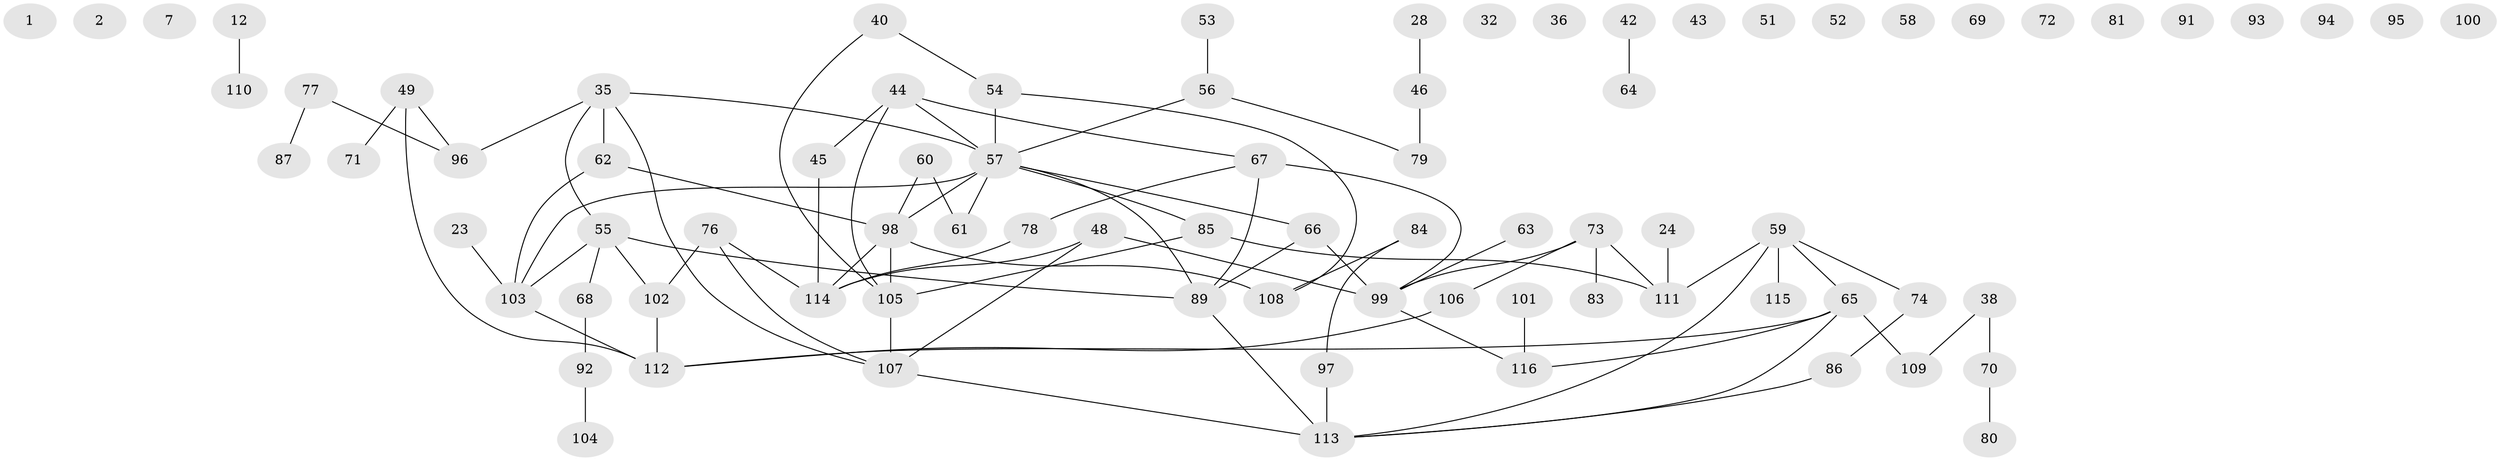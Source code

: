 // original degree distribution, {0: 0.14655172413793102, 3: 0.2413793103448276, 6: 0.04310344827586207, 5: 0.04310344827586207, 1: 0.1724137931034483, 2: 0.25862068965517243, 4: 0.08620689655172414, 7: 0.008620689655172414}
// Generated by graph-tools (version 1.1) at 2025/43/03/04/25 21:43:53]
// undirected, 81 vertices, 91 edges
graph export_dot {
graph [start="1"]
  node [color=gray90,style=filled];
  1;
  2;
  7;
  12;
  23;
  24;
  28;
  32;
  35;
  36;
  38 [super="+17"];
  40;
  42;
  43;
  44;
  45 [super="+34"];
  46;
  48;
  49 [super="+30"];
  51;
  52;
  53;
  54 [super="+33"];
  55 [super="+20+25"];
  56;
  57 [super="+37+29"];
  58;
  59 [super="+22+50"];
  60;
  61;
  62 [super="+13"];
  63;
  64;
  65 [super="+6+18"];
  66;
  67 [super="+47"];
  68;
  69;
  70;
  71;
  72;
  73;
  74;
  76 [super="+21"];
  77;
  78;
  79;
  80;
  81;
  83;
  84;
  85;
  86;
  87;
  89 [super="+19+16"];
  91;
  92;
  93;
  94;
  95;
  96;
  97;
  98 [super="+4+5"];
  99;
  100;
  101;
  102 [super="+26+75"];
  103 [super="+41"];
  104;
  105 [super="+90"];
  106;
  107 [super="+27+31"];
  108 [super="+39"];
  109;
  110;
  111;
  112 [super="+14"];
  113 [super="+9+82"];
  114 [super="+8+11"];
  115;
  116;
  12 -- 110;
  23 -- 103;
  24 -- 111;
  28 -- 46;
  35 -- 62;
  35 -- 96;
  35 -- 107;
  35 -- 57;
  35 -- 55;
  38 -- 70;
  38 -- 109;
  40 -- 54;
  40 -- 105;
  42 -- 64;
  44 -- 45;
  44 -- 57;
  44 -- 67;
  44 -- 105;
  45 -- 114;
  46 -- 79;
  48 -- 99;
  48 -- 114;
  48 -- 107;
  49 -- 96;
  49 -- 112;
  49 -- 71;
  53 -- 56;
  54 -- 57 [weight=2];
  54 -- 108;
  55 -- 68;
  55 -- 89;
  55 -- 102;
  55 -- 103;
  56 -- 79;
  56 -- 57;
  57 -- 98 [weight=2];
  57 -- 66;
  57 -- 85;
  57 -- 61;
  57 -- 89;
  57 -- 103;
  59 -- 65;
  59 -- 111;
  59 -- 115;
  59 -- 113;
  59 -- 74;
  60 -- 61;
  60 -- 98;
  62 -- 98;
  62 -- 103;
  63 -- 99;
  65 -- 113;
  65 -- 116;
  65 -- 112;
  65 -- 109;
  66 -- 89;
  66 -- 99;
  67 -- 89 [weight=2];
  67 -- 99;
  67 -- 78;
  68 -- 92;
  70 -- 80;
  73 -- 83;
  73 -- 99;
  73 -- 106;
  73 -- 111;
  74 -- 86;
  76 -- 114;
  76 -- 102;
  76 -- 107;
  77 -- 87;
  77 -- 96;
  78 -- 114;
  84 -- 97;
  84 -- 108;
  85 -- 111;
  85 -- 105;
  86 -- 113;
  89 -- 113 [weight=2];
  92 -- 104;
  97 -- 113;
  98 -- 108;
  98 -- 105 [weight=2];
  98 -- 114;
  99 -- 116;
  101 -- 116;
  102 -- 112 [weight=2];
  103 -- 112;
  105 -- 107 [weight=2];
  106 -- 112;
  107 -- 113;
}
